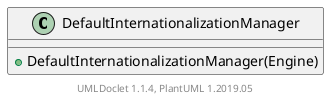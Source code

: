 @startuml

    class DefaultInternationalizationManager [[DefaultInternationalizationManager.html]] {
        +DefaultInternationalizationManager(Engine)
    }


    center footer UMLDoclet 1.1.4, PlantUML 1.2019.05
@enduml
